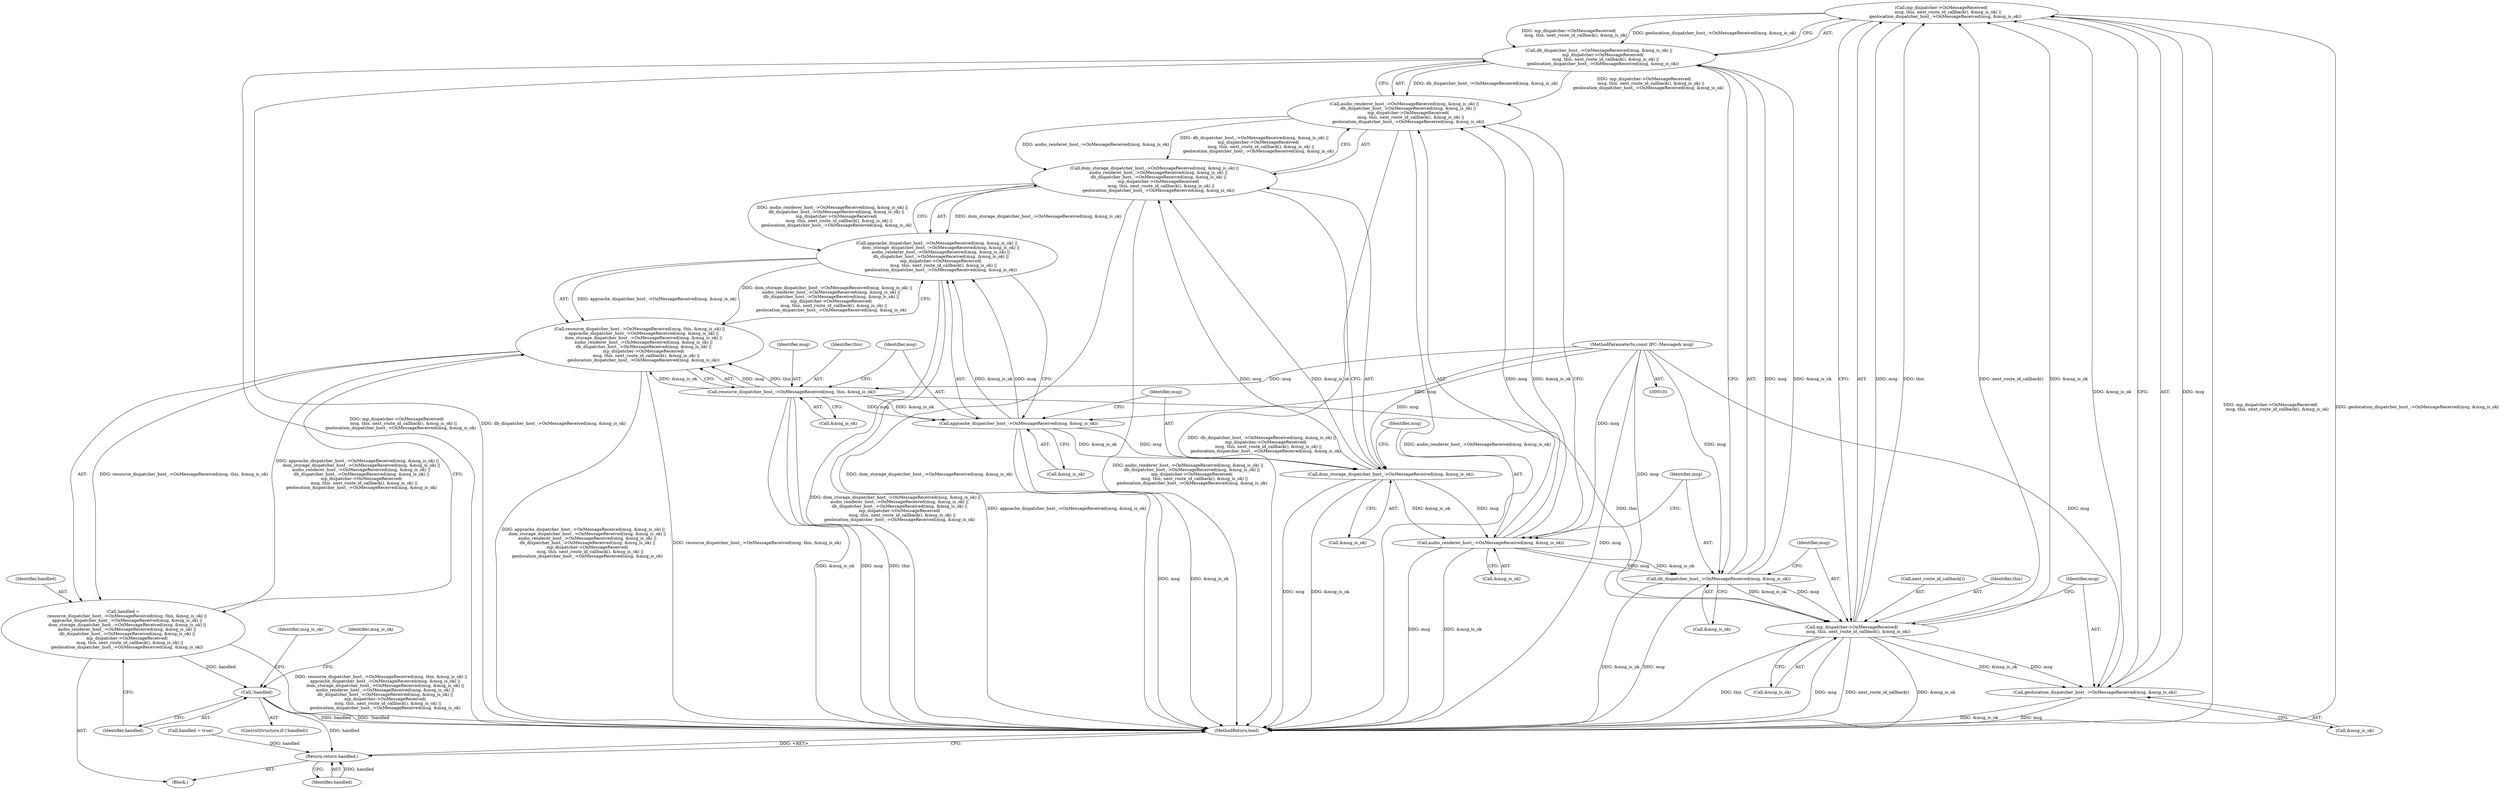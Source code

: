 digraph "0_Chrome_fc790462b4f248712bbc8c3734664dd6b05f80f2_2@API" {
"1000141" [label="(Call,mp_dispatcher->OnMessageReceived(\n          msg, this, next_route_id_callback(), &msg_is_ok) ||\n      geolocation_dispatcher_host_->OnMessageReceived(msg, &msg_is_ok))"];
"1000142" [label="(Call,mp_dispatcher->OnMessageReceived(\n          msg, this, next_route_id_callback(), &msg_is_ok))"];
"1000137" [label="(Call,db_dispatcher_host_->OnMessageReceived(msg, &msg_is_ok))"];
"1000132" [label="(Call,audio_renderer_host_->OnMessageReceived(msg, &msg_is_ok))"];
"1000127" [label="(Call,dom_storage_dispatcher_host_->OnMessageReceived(msg, &msg_is_ok))"];
"1000122" [label="(Call,appcache_dispatcher_host_->OnMessageReceived(msg, &msg_is_ok))"];
"1000116" [label="(Call,resource_dispatcher_host_->OnMessageReceived(msg, this, &msg_is_ok))"];
"1000102" [label="(MethodParameterIn,const IPC::Message& msg)"];
"1000148" [label="(Call,geolocation_dispatcher_host_->OnMessageReceived(msg, &msg_is_ok))"];
"1000136" [label="(Call,db_dispatcher_host_->OnMessageReceived(msg, &msg_is_ok) ||\n      mp_dispatcher->OnMessageReceived(\n          msg, this, next_route_id_callback(), &msg_is_ok) ||\n      geolocation_dispatcher_host_->OnMessageReceived(msg, &msg_is_ok))"];
"1000131" [label="(Call,audio_renderer_host_->OnMessageReceived(msg, &msg_is_ok) ||\n      db_dispatcher_host_->OnMessageReceived(msg, &msg_is_ok) ||\n      mp_dispatcher->OnMessageReceived(\n          msg, this, next_route_id_callback(), &msg_is_ok) ||\n      geolocation_dispatcher_host_->OnMessageReceived(msg, &msg_is_ok))"];
"1000126" [label="(Call,dom_storage_dispatcher_host_->OnMessageReceived(msg, &msg_is_ok) ||\n      audio_renderer_host_->OnMessageReceived(msg, &msg_is_ok) ||\n      db_dispatcher_host_->OnMessageReceived(msg, &msg_is_ok) ||\n      mp_dispatcher->OnMessageReceived(\n          msg, this, next_route_id_callback(), &msg_is_ok) ||\n      geolocation_dispatcher_host_->OnMessageReceived(msg, &msg_is_ok))"];
"1000121" [label="(Call,appcache_dispatcher_host_->OnMessageReceived(msg, &msg_is_ok) ||\n      dom_storage_dispatcher_host_->OnMessageReceived(msg, &msg_is_ok) ||\n      audio_renderer_host_->OnMessageReceived(msg, &msg_is_ok) ||\n      db_dispatcher_host_->OnMessageReceived(msg, &msg_is_ok) ||\n      mp_dispatcher->OnMessageReceived(\n          msg, this, next_route_id_callback(), &msg_is_ok) ||\n      geolocation_dispatcher_host_->OnMessageReceived(msg, &msg_is_ok))"];
"1000115" [label="(Call,resource_dispatcher_host_->OnMessageReceived(msg, this, &msg_is_ok) ||\n      appcache_dispatcher_host_->OnMessageReceived(msg, &msg_is_ok) ||\n      dom_storage_dispatcher_host_->OnMessageReceived(msg, &msg_is_ok) ||\n      audio_renderer_host_->OnMessageReceived(msg, &msg_is_ok) ||\n      db_dispatcher_host_->OnMessageReceived(msg, &msg_is_ok) ||\n      mp_dispatcher->OnMessageReceived(\n          msg, this, next_route_id_callback(), &msg_is_ok) ||\n      geolocation_dispatcher_host_->OnMessageReceived(msg, &msg_is_ok))"];
"1000113" [label="(Call,handled =\n      resource_dispatcher_host_->OnMessageReceived(msg, this, &msg_is_ok) ||\n      appcache_dispatcher_host_->OnMessageReceived(msg, &msg_is_ok) ||\n      dom_storage_dispatcher_host_->OnMessageReceived(msg, &msg_is_ok) ||\n      audio_renderer_host_->OnMessageReceived(msg, &msg_is_ok) ||\n      db_dispatcher_host_->OnMessageReceived(msg, &msg_is_ok) ||\n      mp_dispatcher->OnMessageReceived(\n          msg, this, next_route_id_callback(), &msg_is_ok) ||\n      geolocation_dispatcher_host_->OnMessageReceived(msg, &msg_is_ok))"];
"1000153" [label="(Call,!handled)"];
"1000167" [label="(Return,return handled;)"];
"1000116" [label="(Call,resource_dispatcher_host_->OnMessageReceived(msg, this, &msg_is_ok))"];
"1000142" [label="(Call,mp_dispatcher->OnMessageReceived(\n          msg, this, next_route_id_callback(), &msg_is_ok))"];
"1000117" [label="(Identifier,msg)"];
"1000102" [label="(MethodParameterIn,const IPC::Message& msg)"];
"1000138" [label="(Identifier,msg)"];
"1000145" [label="(Call,next_route_id_callback())"];
"1000163" [label="(Identifier,msg_is_ok)"];
"1000114" [label="(Identifier,handled)"];
"1000157" [label="(Identifier,msg_is_ok)"];
"1000136" [label="(Call,db_dispatcher_host_->OnMessageReceived(msg, &msg_is_ok) ||\n      mp_dispatcher->OnMessageReceived(\n          msg, this, next_route_id_callback(), &msg_is_ok) ||\n      geolocation_dispatcher_host_->OnMessageReceived(msg, &msg_is_ok))"];
"1000167" [label="(Return,return handled;)"];
"1000115" [label="(Call,resource_dispatcher_host_->OnMessageReceived(msg, this, &msg_is_ok) ||\n      appcache_dispatcher_host_->OnMessageReceived(msg, &msg_is_ok) ||\n      dom_storage_dispatcher_host_->OnMessageReceived(msg, &msg_is_ok) ||\n      audio_renderer_host_->OnMessageReceived(msg, &msg_is_ok) ||\n      db_dispatcher_host_->OnMessageReceived(msg, &msg_is_ok) ||\n      mp_dispatcher->OnMessageReceived(\n          msg, this, next_route_id_callback(), &msg_is_ok) ||\n      geolocation_dispatcher_host_->OnMessageReceived(msg, &msg_is_ok))"];
"1000144" [label="(Identifier,this)"];
"1000127" [label="(Call,dom_storage_dispatcher_host_->OnMessageReceived(msg, &msg_is_ok))"];
"1000119" [label="(Call,&msg_is_ok)"];
"1000124" [label="(Call,&msg_is_ok)"];
"1000133" [label="(Identifier,msg)"];
"1000118" [label="(Identifier,this)"];
"1000141" [label="(Call,mp_dispatcher->OnMessageReceived(\n          msg, this, next_route_id_callback(), &msg_is_ok) ||\n      geolocation_dispatcher_host_->OnMessageReceived(msg, &msg_is_ok))"];
"1000113" [label="(Call,handled =\n      resource_dispatcher_host_->OnMessageReceived(msg, this, &msg_is_ok) ||\n      appcache_dispatcher_host_->OnMessageReceived(msg, &msg_is_ok) ||\n      dom_storage_dispatcher_host_->OnMessageReceived(msg, &msg_is_ok) ||\n      audio_renderer_host_->OnMessageReceived(msg, &msg_is_ok) ||\n      db_dispatcher_host_->OnMessageReceived(msg, &msg_is_ok) ||\n      mp_dispatcher->OnMessageReceived(\n          msg, this, next_route_id_callback(), &msg_is_ok) ||\n      geolocation_dispatcher_host_->OnMessageReceived(msg, &msg_is_ok))"];
"1000129" [label="(Call,&msg_is_ok)"];
"1000123" [label="(Identifier,msg)"];
"1000137" [label="(Call,db_dispatcher_host_->OnMessageReceived(msg, &msg_is_ok))"];
"1000168" [label="(Identifier,handled)"];
"1000131" [label="(Call,audio_renderer_host_->OnMessageReceived(msg, &msg_is_ok) ||\n      db_dispatcher_host_->OnMessageReceived(msg, &msg_is_ok) ||\n      mp_dispatcher->OnMessageReceived(\n          msg, this, next_route_id_callback(), &msg_is_ok) ||\n      geolocation_dispatcher_host_->OnMessageReceived(msg, &msg_is_ok))"];
"1000150" [label="(Call,&msg_is_ok)"];
"1000152" [label="(ControlStructure,if (!handled))"];
"1000128" [label="(Identifier,msg)"];
"1000149" [label="(Identifier,msg)"];
"1000158" [label="(Call,handled = true)"];
"1000134" [label="(Call,&msg_is_ok)"];
"1000148" [label="(Call,geolocation_dispatcher_host_->OnMessageReceived(msg, &msg_is_ok))"];
"1000139" [label="(Call,&msg_is_ok)"];
"1000169" [label="(MethodReturn,bool)"];
"1000122" [label="(Call,appcache_dispatcher_host_->OnMessageReceived(msg, &msg_is_ok))"];
"1000143" [label="(Identifier,msg)"];
"1000103" [label="(Block,)"];
"1000154" [label="(Identifier,handled)"];
"1000146" [label="(Call,&msg_is_ok)"];
"1000126" [label="(Call,dom_storage_dispatcher_host_->OnMessageReceived(msg, &msg_is_ok) ||\n      audio_renderer_host_->OnMessageReceived(msg, &msg_is_ok) ||\n      db_dispatcher_host_->OnMessageReceived(msg, &msg_is_ok) ||\n      mp_dispatcher->OnMessageReceived(\n          msg, this, next_route_id_callback(), &msg_is_ok) ||\n      geolocation_dispatcher_host_->OnMessageReceived(msg, &msg_is_ok))"];
"1000132" [label="(Call,audio_renderer_host_->OnMessageReceived(msg, &msg_is_ok))"];
"1000153" [label="(Call,!handled)"];
"1000121" [label="(Call,appcache_dispatcher_host_->OnMessageReceived(msg, &msg_is_ok) ||\n      dom_storage_dispatcher_host_->OnMessageReceived(msg, &msg_is_ok) ||\n      audio_renderer_host_->OnMessageReceived(msg, &msg_is_ok) ||\n      db_dispatcher_host_->OnMessageReceived(msg, &msg_is_ok) ||\n      mp_dispatcher->OnMessageReceived(\n          msg, this, next_route_id_callback(), &msg_is_ok) ||\n      geolocation_dispatcher_host_->OnMessageReceived(msg, &msg_is_ok))"];
"1000141" -> "1000136"  [label="AST: "];
"1000141" -> "1000142"  [label="CFG: "];
"1000141" -> "1000148"  [label="CFG: "];
"1000142" -> "1000141"  [label="AST: "];
"1000148" -> "1000141"  [label="AST: "];
"1000136" -> "1000141"  [label="CFG: "];
"1000141" -> "1000169"  [label="DDG: mp_dispatcher->OnMessageReceived(\n          msg, this, next_route_id_callback(), &msg_is_ok)"];
"1000141" -> "1000169"  [label="DDG: geolocation_dispatcher_host_->OnMessageReceived(msg, &msg_is_ok)"];
"1000141" -> "1000136"  [label="DDG: mp_dispatcher->OnMessageReceived(\n          msg, this, next_route_id_callback(), &msg_is_ok)"];
"1000141" -> "1000136"  [label="DDG: geolocation_dispatcher_host_->OnMessageReceived(msg, &msg_is_ok)"];
"1000142" -> "1000141"  [label="DDG: msg"];
"1000142" -> "1000141"  [label="DDG: this"];
"1000142" -> "1000141"  [label="DDG: next_route_id_callback()"];
"1000142" -> "1000141"  [label="DDG: &msg_is_ok"];
"1000148" -> "1000141"  [label="DDG: msg"];
"1000148" -> "1000141"  [label="DDG: &msg_is_ok"];
"1000142" -> "1000146"  [label="CFG: "];
"1000143" -> "1000142"  [label="AST: "];
"1000144" -> "1000142"  [label="AST: "];
"1000145" -> "1000142"  [label="AST: "];
"1000146" -> "1000142"  [label="AST: "];
"1000149" -> "1000142"  [label="CFG: "];
"1000142" -> "1000169"  [label="DDG: this"];
"1000142" -> "1000169"  [label="DDG: msg"];
"1000142" -> "1000169"  [label="DDG: next_route_id_callback()"];
"1000142" -> "1000169"  [label="DDG: &msg_is_ok"];
"1000137" -> "1000142"  [label="DDG: msg"];
"1000137" -> "1000142"  [label="DDG: &msg_is_ok"];
"1000102" -> "1000142"  [label="DDG: msg"];
"1000116" -> "1000142"  [label="DDG: this"];
"1000142" -> "1000148"  [label="DDG: msg"];
"1000142" -> "1000148"  [label="DDG: &msg_is_ok"];
"1000137" -> "1000136"  [label="AST: "];
"1000137" -> "1000139"  [label="CFG: "];
"1000138" -> "1000137"  [label="AST: "];
"1000139" -> "1000137"  [label="AST: "];
"1000143" -> "1000137"  [label="CFG: "];
"1000136" -> "1000137"  [label="CFG: "];
"1000137" -> "1000169"  [label="DDG: &msg_is_ok"];
"1000137" -> "1000169"  [label="DDG: msg"];
"1000137" -> "1000136"  [label="DDG: msg"];
"1000137" -> "1000136"  [label="DDG: &msg_is_ok"];
"1000132" -> "1000137"  [label="DDG: msg"];
"1000132" -> "1000137"  [label="DDG: &msg_is_ok"];
"1000102" -> "1000137"  [label="DDG: msg"];
"1000132" -> "1000131"  [label="AST: "];
"1000132" -> "1000134"  [label="CFG: "];
"1000133" -> "1000132"  [label="AST: "];
"1000134" -> "1000132"  [label="AST: "];
"1000138" -> "1000132"  [label="CFG: "];
"1000131" -> "1000132"  [label="CFG: "];
"1000132" -> "1000169"  [label="DDG: &msg_is_ok"];
"1000132" -> "1000169"  [label="DDG: msg"];
"1000132" -> "1000131"  [label="DDG: msg"];
"1000132" -> "1000131"  [label="DDG: &msg_is_ok"];
"1000127" -> "1000132"  [label="DDG: msg"];
"1000127" -> "1000132"  [label="DDG: &msg_is_ok"];
"1000102" -> "1000132"  [label="DDG: msg"];
"1000127" -> "1000126"  [label="AST: "];
"1000127" -> "1000129"  [label="CFG: "];
"1000128" -> "1000127"  [label="AST: "];
"1000129" -> "1000127"  [label="AST: "];
"1000133" -> "1000127"  [label="CFG: "];
"1000126" -> "1000127"  [label="CFG: "];
"1000127" -> "1000169"  [label="DDG: &msg_is_ok"];
"1000127" -> "1000169"  [label="DDG: msg"];
"1000127" -> "1000126"  [label="DDG: msg"];
"1000127" -> "1000126"  [label="DDG: &msg_is_ok"];
"1000122" -> "1000127"  [label="DDG: msg"];
"1000122" -> "1000127"  [label="DDG: &msg_is_ok"];
"1000102" -> "1000127"  [label="DDG: msg"];
"1000122" -> "1000121"  [label="AST: "];
"1000122" -> "1000124"  [label="CFG: "];
"1000123" -> "1000122"  [label="AST: "];
"1000124" -> "1000122"  [label="AST: "];
"1000128" -> "1000122"  [label="CFG: "];
"1000121" -> "1000122"  [label="CFG: "];
"1000122" -> "1000169"  [label="DDG: msg"];
"1000122" -> "1000169"  [label="DDG: &msg_is_ok"];
"1000122" -> "1000121"  [label="DDG: msg"];
"1000122" -> "1000121"  [label="DDG: &msg_is_ok"];
"1000116" -> "1000122"  [label="DDG: msg"];
"1000116" -> "1000122"  [label="DDG: &msg_is_ok"];
"1000102" -> "1000122"  [label="DDG: msg"];
"1000116" -> "1000115"  [label="AST: "];
"1000116" -> "1000119"  [label="CFG: "];
"1000117" -> "1000116"  [label="AST: "];
"1000118" -> "1000116"  [label="AST: "];
"1000119" -> "1000116"  [label="AST: "];
"1000123" -> "1000116"  [label="CFG: "];
"1000115" -> "1000116"  [label="CFG: "];
"1000116" -> "1000169"  [label="DDG: this"];
"1000116" -> "1000169"  [label="DDG: &msg_is_ok"];
"1000116" -> "1000169"  [label="DDG: msg"];
"1000116" -> "1000115"  [label="DDG: msg"];
"1000116" -> "1000115"  [label="DDG: this"];
"1000116" -> "1000115"  [label="DDG: &msg_is_ok"];
"1000102" -> "1000116"  [label="DDG: msg"];
"1000102" -> "1000101"  [label="AST: "];
"1000102" -> "1000169"  [label="DDG: msg"];
"1000102" -> "1000148"  [label="DDG: msg"];
"1000148" -> "1000150"  [label="CFG: "];
"1000149" -> "1000148"  [label="AST: "];
"1000150" -> "1000148"  [label="AST: "];
"1000148" -> "1000169"  [label="DDG: &msg_is_ok"];
"1000148" -> "1000169"  [label="DDG: msg"];
"1000136" -> "1000131"  [label="AST: "];
"1000131" -> "1000136"  [label="CFG: "];
"1000136" -> "1000169"  [label="DDG: mp_dispatcher->OnMessageReceived(\n          msg, this, next_route_id_callback(), &msg_is_ok) ||\n      geolocation_dispatcher_host_->OnMessageReceived(msg, &msg_is_ok)"];
"1000136" -> "1000169"  [label="DDG: db_dispatcher_host_->OnMessageReceived(msg, &msg_is_ok)"];
"1000136" -> "1000131"  [label="DDG: db_dispatcher_host_->OnMessageReceived(msg, &msg_is_ok)"];
"1000136" -> "1000131"  [label="DDG: mp_dispatcher->OnMessageReceived(\n          msg, this, next_route_id_callback(), &msg_is_ok) ||\n      geolocation_dispatcher_host_->OnMessageReceived(msg, &msg_is_ok)"];
"1000131" -> "1000126"  [label="AST: "];
"1000126" -> "1000131"  [label="CFG: "];
"1000131" -> "1000169"  [label="DDG: audio_renderer_host_->OnMessageReceived(msg, &msg_is_ok)"];
"1000131" -> "1000169"  [label="DDG: db_dispatcher_host_->OnMessageReceived(msg, &msg_is_ok) ||\n      mp_dispatcher->OnMessageReceived(\n          msg, this, next_route_id_callback(), &msg_is_ok) ||\n      geolocation_dispatcher_host_->OnMessageReceived(msg, &msg_is_ok)"];
"1000131" -> "1000126"  [label="DDG: audio_renderer_host_->OnMessageReceived(msg, &msg_is_ok)"];
"1000131" -> "1000126"  [label="DDG: db_dispatcher_host_->OnMessageReceived(msg, &msg_is_ok) ||\n      mp_dispatcher->OnMessageReceived(\n          msg, this, next_route_id_callback(), &msg_is_ok) ||\n      geolocation_dispatcher_host_->OnMessageReceived(msg, &msg_is_ok)"];
"1000126" -> "1000121"  [label="AST: "];
"1000121" -> "1000126"  [label="CFG: "];
"1000126" -> "1000169"  [label="DDG: dom_storage_dispatcher_host_->OnMessageReceived(msg, &msg_is_ok)"];
"1000126" -> "1000169"  [label="DDG: audio_renderer_host_->OnMessageReceived(msg, &msg_is_ok) ||\n      db_dispatcher_host_->OnMessageReceived(msg, &msg_is_ok) ||\n      mp_dispatcher->OnMessageReceived(\n          msg, this, next_route_id_callback(), &msg_is_ok) ||\n      geolocation_dispatcher_host_->OnMessageReceived(msg, &msg_is_ok)"];
"1000126" -> "1000121"  [label="DDG: dom_storage_dispatcher_host_->OnMessageReceived(msg, &msg_is_ok)"];
"1000126" -> "1000121"  [label="DDG: audio_renderer_host_->OnMessageReceived(msg, &msg_is_ok) ||\n      db_dispatcher_host_->OnMessageReceived(msg, &msg_is_ok) ||\n      mp_dispatcher->OnMessageReceived(\n          msg, this, next_route_id_callback(), &msg_is_ok) ||\n      geolocation_dispatcher_host_->OnMessageReceived(msg, &msg_is_ok)"];
"1000121" -> "1000115"  [label="AST: "];
"1000115" -> "1000121"  [label="CFG: "];
"1000121" -> "1000169"  [label="DDG: dom_storage_dispatcher_host_->OnMessageReceived(msg, &msg_is_ok) ||\n      audio_renderer_host_->OnMessageReceived(msg, &msg_is_ok) ||\n      db_dispatcher_host_->OnMessageReceived(msg, &msg_is_ok) ||\n      mp_dispatcher->OnMessageReceived(\n          msg, this, next_route_id_callback(), &msg_is_ok) ||\n      geolocation_dispatcher_host_->OnMessageReceived(msg, &msg_is_ok)"];
"1000121" -> "1000169"  [label="DDG: appcache_dispatcher_host_->OnMessageReceived(msg, &msg_is_ok)"];
"1000121" -> "1000115"  [label="DDG: appcache_dispatcher_host_->OnMessageReceived(msg, &msg_is_ok)"];
"1000121" -> "1000115"  [label="DDG: dom_storage_dispatcher_host_->OnMessageReceived(msg, &msg_is_ok) ||\n      audio_renderer_host_->OnMessageReceived(msg, &msg_is_ok) ||\n      db_dispatcher_host_->OnMessageReceived(msg, &msg_is_ok) ||\n      mp_dispatcher->OnMessageReceived(\n          msg, this, next_route_id_callback(), &msg_is_ok) ||\n      geolocation_dispatcher_host_->OnMessageReceived(msg, &msg_is_ok)"];
"1000115" -> "1000113"  [label="AST: "];
"1000113" -> "1000115"  [label="CFG: "];
"1000115" -> "1000169"  [label="DDG: appcache_dispatcher_host_->OnMessageReceived(msg, &msg_is_ok) ||\n      dom_storage_dispatcher_host_->OnMessageReceived(msg, &msg_is_ok) ||\n      audio_renderer_host_->OnMessageReceived(msg, &msg_is_ok) ||\n      db_dispatcher_host_->OnMessageReceived(msg, &msg_is_ok) ||\n      mp_dispatcher->OnMessageReceived(\n          msg, this, next_route_id_callback(), &msg_is_ok) ||\n      geolocation_dispatcher_host_->OnMessageReceived(msg, &msg_is_ok)"];
"1000115" -> "1000169"  [label="DDG: resource_dispatcher_host_->OnMessageReceived(msg, this, &msg_is_ok)"];
"1000115" -> "1000113"  [label="DDG: resource_dispatcher_host_->OnMessageReceived(msg, this, &msg_is_ok)"];
"1000115" -> "1000113"  [label="DDG: appcache_dispatcher_host_->OnMessageReceived(msg, &msg_is_ok) ||\n      dom_storage_dispatcher_host_->OnMessageReceived(msg, &msg_is_ok) ||\n      audio_renderer_host_->OnMessageReceived(msg, &msg_is_ok) ||\n      db_dispatcher_host_->OnMessageReceived(msg, &msg_is_ok) ||\n      mp_dispatcher->OnMessageReceived(\n          msg, this, next_route_id_callback(), &msg_is_ok) ||\n      geolocation_dispatcher_host_->OnMessageReceived(msg, &msg_is_ok)"];
"1000113" -> "1000103"  [label="AST: "];
"1000114" -> "1000113"  [label="AST: "];
"1000154" -> "1000113"  [label="CFG: "];
"1000113" -> "1000169"  [label="DDG: resource_dispatcher_host_->OnMessageReceived(msg, this, &msg_is_ok) ||\n      appcache_dispatcher_host_->OnMessageReceived(msg, &msg_is_ok) ||\n      dom_storage_dispatcher_host_->OnMessageReceived(msg, &msg_is_ok) ||\n      audio_renderer_host_->OnMessageReceived(msg, &msg_is_ok) ||\n      db_dispatcher_host_->OnMessageReceived(msg, &msg_is_ok) ||\n      mp_dispatcher->OnMessageReceived(\n          msg, this, next_route_id_callback(), &msg_is_ok) ||\n      geolocation_dispatcher_host_->OnMessageReceived(msg, &msg_is_ok)"];
"1000113" -> "1000153"  [label="DDG: handled"];
"1000153" -> "1000152"  [label="AST: "];
"1000153" -> "1000154"  [label="CFG: "];
"1000154" -> "1000153"  [label="AST: "];
"1000157" -> "1000153"  [label="CFG: "];
"1000163" -> "1000153"  [label="CFG: "];
"1000153" -> "1000169"  [label="DDG: handled"];
"1000153" -> "1000169"  [label="DDG: !handled"];
"1000153" -> "1000167"  [label="DDG: handled"];
"1000167" -> "1000103"  [label="AST: "];
"1000167" -> "1000168"  [label="CFG: "];
"1000168" -> "1000167"  [label="AST: "];
"1000169" -> "1000167"  [label="CFG: "];
"1000167" -> "1000169"  [label="DDG: <RET>"];
"1000168" -> "1000167"  [label="DDG: handled"];
"1000158" -> "1000167"  [label="DDG: handled"];
}
